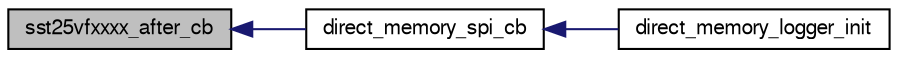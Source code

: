 digraph "sst25vfxxxx_after_cb"
{
  edge [fontname="FreeSans",fontsize="10",labelfontname="FreeSans",labelfontsize="10"];
  node [fontname="FreeSans",fontsize="10",shape=record];
  rankdir="LR";
  Node1 [label="sst25vfxxxx_after_cb",height=0.2,width=0.4,color="black", fillcolor="grey75", style="filled", fontcolor="black"];
  Node1 -> Node2 [dir="back",color="midnightblue",fontsize="10",style="solid",fontname="FreeSans"];
  Node2 [label="direct_memory_spi_cb",height=0.2,width=0.4,color="black", fillcolor="white", style="filled",URL="$direct__memory__logger_8c.html#a79bb22b47bbfa7009a62dc3e847902ff"];
  Node2 -> Node3 [dir="back",color="midnightblue",fontsize="10",style="solid",fontname="FreeSans"];
  Node3 [label="direct_memory_logger_init",height=0.2,width=0.4,color="black", fillcolor="white", style="filled",URL="$direct__memory__logger_8h.html#aeba90b7cb63c00c09889d56958933a68"];
}
